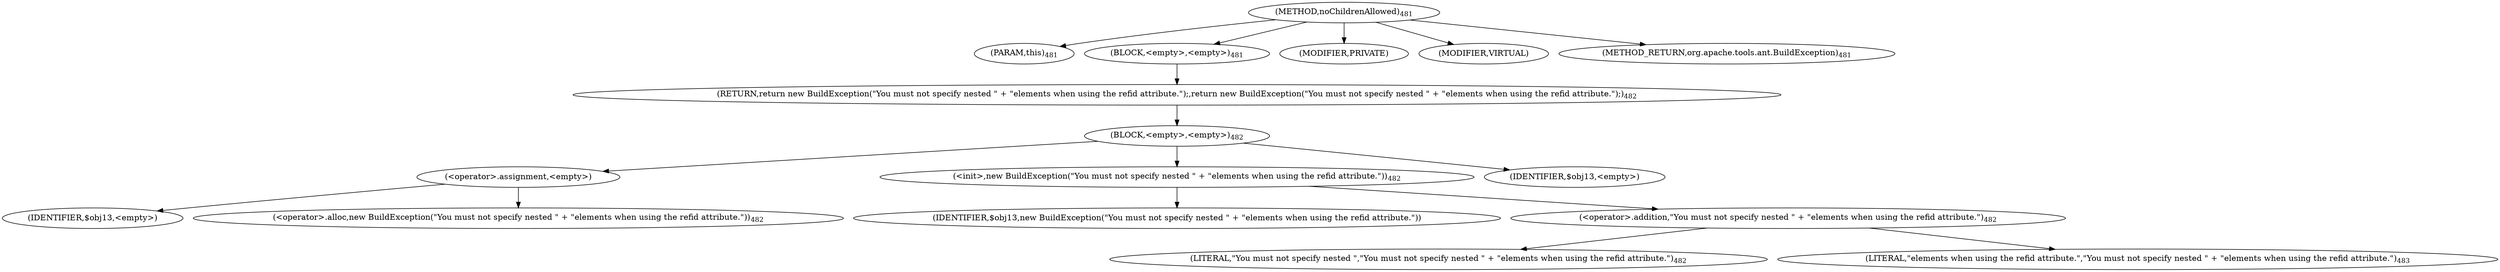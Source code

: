 digraph "noChildrenAllowed" {  
"978" [label = <(METHOD,noChildrenAllowed)<SUB>481</SUB>> ]
"979" [label = <(PARAM,this)<SUB>481</SUB>> ]
"980" [label = <(BLOCK,&lt;empty&gt;,&lt;empty&gt;)<SUB>481</SUB>> ]
"981" [label = <(RETURN,return new BuildException(&quot;You must not specify nested &quot; + &quot;elements when using the refid attribute.&quot;);,return new BuildException(&quot;You must not specify nested &quot; + &quot;elements when using the refid attribute.&quot;);)<SUB>482</SUB>> ]
"982" [label = <(BLOCK,&lt;empty&gt;,&lt;empty&gt;)<SUB>482</SUB>> ]
"983" [label = <(&lt;operator&gt;.assignment,&lt;empty&gt;)> ]
"984" [label = <(IDENTIFIER,$obj13,&lt;empty&gt;)> ]
"985" [label = <(&lt;operator&gt;.alloc,new BuildException(&quot;You must not specify nested &quot; + &quot;elements when using the refid attribute.&quot;))<SUB>482</SUB>> ]
"986" [label = <(&lt;init&gt;,new BuildException(&quot;You must not specify nested &quot; + &quot;elements when using the refid attribute.&quot;))<SUB>482</SUB>> ]
"987" [label = <(IDENTIFIER,$obj13,new BuildException(&quot;You must not specify nested &quot; + &quot;elements when using the refid attribute.&quot;))> ]
"988" [label = <(&lt;operator&gt;.addition,&quot;You must not specify nested &quot; + &quot;elements when using the refid attribute.&quot;)<SUB>482</SUB>> ]
"989" [label = <(LITERAL,&quot;You must not specify nested &quot;,&quot;You must not specify nested &quot; + &quot;elements when using the refid attribute.&quot;)<SUB>482</SUB>> ]
"990" [label = <(LITERAL,&quot;elements when using the refid attribute.&quot;,&quot;You must not specify nested &quot; + &quot;elements when using the refid attribute.&quot;)<SUB>483</SUB>> ]
"991" [label = <(IDENTIFIER,$obj13,&lt;empty&gt;)> ]
"992" [label = <(MODIFIER,PRIVATE)> ]
"993" [label = <(MODIFIER,VIRTUAL)> ]
"994" [label = <(METHOD_RETURN,org.apache.tools.ant.BuildException)<SUB>481</SUB>> ]
  "978" -> "979" 
  "978" -> "980" 
  "978" -> "992" 
  "978" -> "993" 
  "978" -> "994" 
  "980" -> "981" 
  "981" -> "982" 
  "982" -> "983" 
  "982" -> "986" 
  "982" -> "991" 
  "983" -> "984" 
  "983" -> "985" 
  "986" -> "987" 
  "986" -> "988" 
  "988" -> "989" 
  "988" -> "990" 
}
